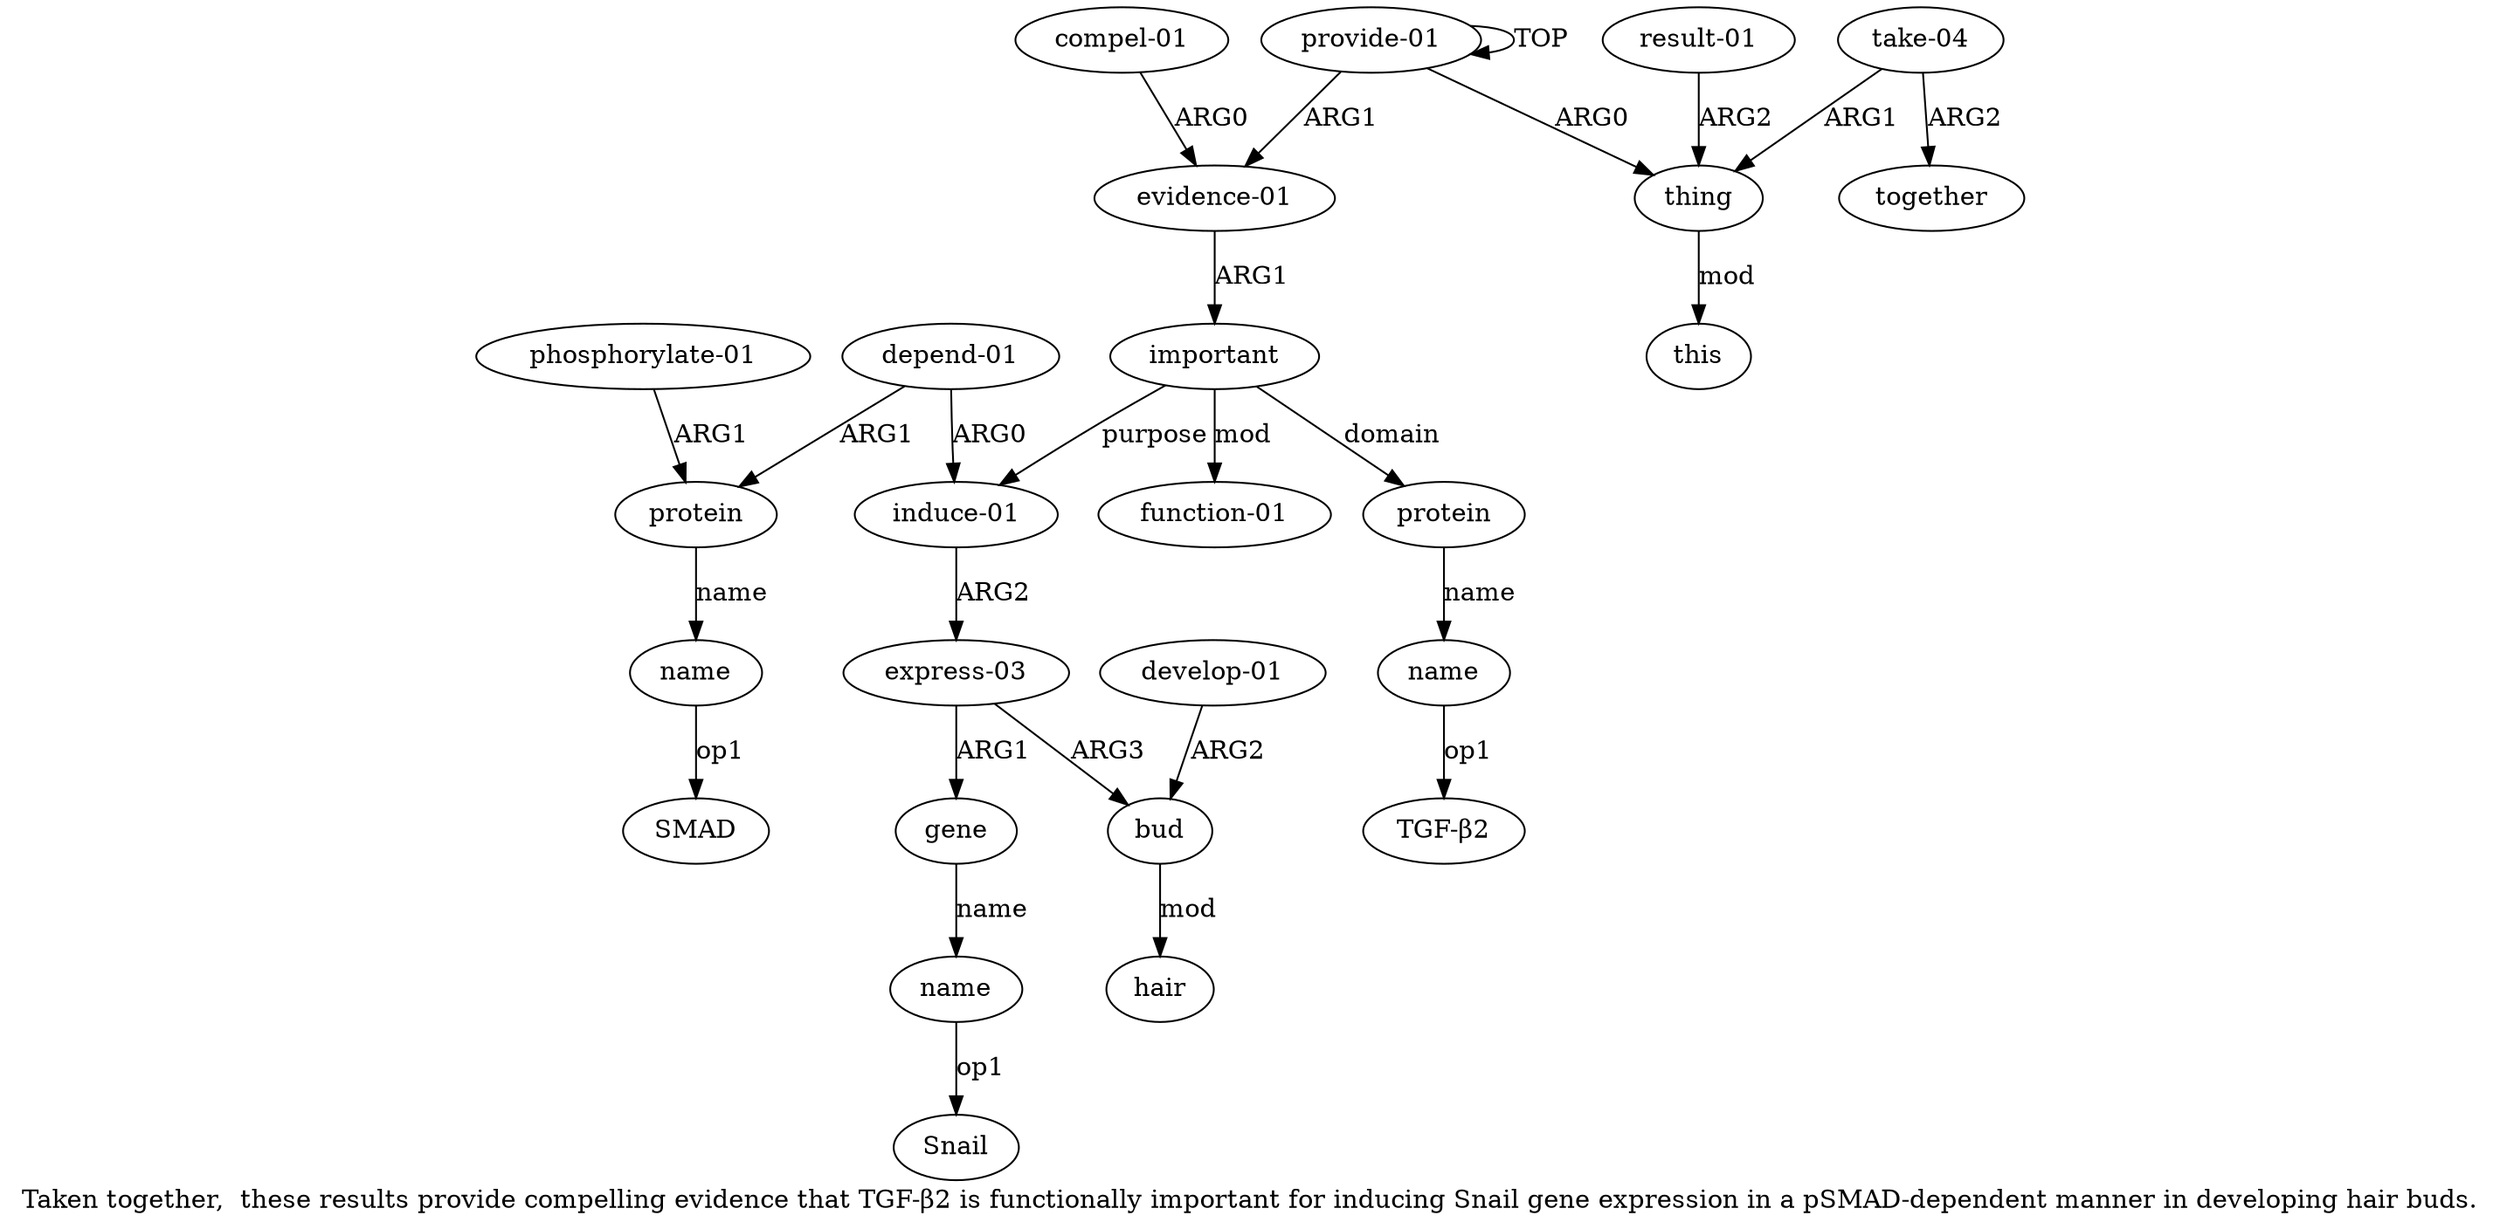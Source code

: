 digraph  {
	graph [label="Taken together,  these results provide compelling evidence that TGF-β2 is functionally important for inducing Snail gene expression \
in a pSMAD-dependent manner in developing hair buds."];
	node [label="\N"];
	a20	 [color=black,
		gold_ind=20,
		gold_label=name,
		label=name,
		test_ind=20,
		test_label=name];
	"a20 SMAD"	 [color=black,
		gold_ind=-1,
		gold_label=SMAD,
		label=SMAD,
		test_ind=-1,
		test_label=SMAD];
	a20 -> "a20 SMAD" [key=0,
	color=black,
	gold_label=op1,
	label=op1,
	test_label=op1];
a21 [color=black,
	gold_ind=21,
	gold_label="phosphorylate-01",
	label="phosphorylate-01",
	test_ind=21,
	test_label="phosphorylate-01"];
a19 [color=black,
	gold_ind=19,
	gold_label=protein,
	label=protein,
	test_ind=19,
	test_label=protein];
a21 -> a19 [key=0,
color=black,
gold_label=ARG1,
label=ARG1,
test_label=ARG1];
a22 [color=black,
gold_ind=22,
gold_label="compel-01",
label="compel-01",
test_ind=22,
test_label="compel-01"];
a6 [color=black,
gold_ind=6,
gold_label="evidence-01",
label="evidence-01",
test_ind=6,
test_label="evidence-01"];
a22 -> a6 [key=0,
color=black,
gold_label=ARG0,
label=ARG0,
test_label=ARG0];
"a9 TGF-β2" [color=black,
gold_ind=-1,
gold_label="TGF-β2",
label="TGF-β2",
test_ind=-1,
test_label="TGF-β2"];
a15 [color=black,
gold_ind=15,
gold_label=bud,
label=bud,
test_ind=15,
test_label=bud];
a16 [color=black,
gold_ind=16,
gold_label=hair,
label=hair,
test_ind=16,
test_label=hair];
a15 -> a16 [key=0,
color=black,
gold_label=mod,
label=mod,
test_label=mod];
a14 [color=black,
gold_ind=14,
gold_label=name,
label=name,
test_ind=14,
test_label=name];
"a14 Snail" [color=black,
gold_ind=-1,
gold_label=Snail,
label=Snail,
test_ind=-1,
test_label=Snail];
a14 -> "a14 Snail" [key=0,
color=black,
gold_label=op1,
label=op1,
test_label=op1];
a17 [color=black,
gold_ind=17,
gold_label="develop-01",
label="develop-01",
test_ind=17,
test_label="develop-01"];
a17 -> a15 [key=0,
color=black,
gold_label=ARG2,
label=ARG2,
test_label=ARG2];
a11 [color=black,
gold_ind=11,
gold_label="induce-01",
label="induce-01",
test_ind=11,
test_label="induce-01"];
a12 [color=black,
gold_ind=12,
gold_label="express-03",
label="express-03",
test_ind=12,
test_label="express-03"];
a11 -> a12 [key=0,
color=black,
gold_label=ARG2,
label=ARG2,
test_label=ARG2];
a10 [color=black,
gold_ind=10,
gold_label="function-01",
label="function-01",
test_ind=10,
test_label="function-01"];
a13 [color=black,
gold_ind=13,
gold_label=gene,
label=gene,
test_ind=13,
test_label=gene];
a13 -> a14 [key=0,
color=black,
gold_label=name,
label=name,
test_label=name];
a12 -> a15 [key=0,
color=black,
gold_label=ARG3,
label=ARG3,
test_label=ARG3];
a12 -> a13 [key=0,
color=black,
gold_label=ARG1,
label=ARG1,
test_label=ARG1];
a19 -> a20 [key=0,
color=black,
gold_label=name,
label=name,
test_label=name];
a18 [color=black,
gold_ind=18,
gold_label="depend-01",
label="depend-01",
test_ind=18,
test_label="depend-01"];
a18 -> a11 [key=0,
color=black,
gold_label=ARG0,
label=ARG0,
test_label=ARG0];
a18 -> a19 [key=0,
color=black,
gold_label=ARG1,
label=ARG1,
test_label=ARG1];
a1 [color=black,
gold_ind=1,
gold_label=thing,
label=thing,
test_ind=1,
test_label=thing];
a2 [color=black,
gold_ind=2,
gold_label=this,
label=this,
test_ind=2,
test_label=this];
a1 -> a2 [key=0,
color=black,
gold_label=mod,
label=mod,
test_label=mod];
a0 [color=black,
gold_ind=0,
gold_label="provide-01",
label="provide-01",
test_ind=0,
test_label="provide-01"];
a0 -> a1 [key=0,
color=black,
gold_label=ARG0,
label=ARG0,
test_label=ARG0];
a0 -> a0 [key=0,
color=black,
gold_label=TOP,
label=TOP,
test_label=TOP];
a0 -> a6 [key=0,
color=black,
gold_label=ARG1,
label=ARG1,
test_label=ARG1];
a3 [color=black,
gold_ind=3,
gold_label="result-01",
label="result-01",
test_ind=3,
test_label="result-01"];
a3 -> a1 [key=0,
color=black,
gold_label=ARG2,
label=ARG2,
test_label=ARG2];
a5 [color=black,
gold_ind=5,
gold_label=together,
label=together,
test_ind=5,
test_label=together];
a4 [color=black,
gold_ind=4,
gold_label="take-04",
label="take-04",
test_ind=4,
test_label="take-04"];
a4 -> a1 [key=0,
color=black,
gold_label=ARG1,
label=ARG1,
test_label=ARG1];
a4 -> a5 [key=0,
color=black,
gold_label=ARG2,
label=ARG2,
test_label=ARG2];
a7 [color=black,
gold_ind=7,
gold_label=important,
label=important,
test_ind=7,
test_label=important];
a7 -> a11 [key=0,
color=black,
gold_label=purpose,
label=purpose,
test_label=purpose];
a7 -> a10 [key=0,
color=black,
gold_label=mod,
label=mod,
test_label=mod];
a8 [color=black,
gold_ind=8,
gold_label=protein,
label=protein,
test_ind=8,
test_label=protein];
a7 -> a8 [key=0,
color=black,
gold_label=domain,
label=domain,
test_label=domain];
a6 -> a7 [key=0,
color=black,
gold_label=ARG1,
label=ARG1,
test_label=ARG1];
a9 [color=black,
gold_ind=9,
gold_label=name,
label=name,
test_ind=9,
test_label=name];
a9 -> "a9 TGF-β2" [key=0,
color=black,
gold_label=op1,
label=op1,
test_label=op1];
a8 -> a9 [key=0,
color=black,
gold_label=name,
label=name,
test_label=name];
}
